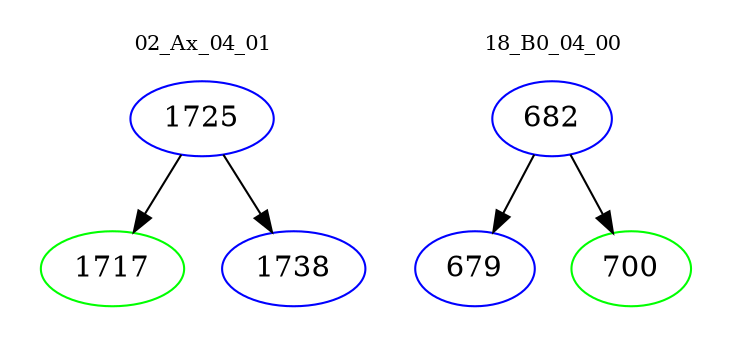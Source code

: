digraph{
subgraph cluster_0 {
color = white
label = "02_Ax_04_01";
fontsize=10;
T0_1725 [label="1725", color="blue"]
T0_1725 -> T0_1717 [color="black"]
T0_1717 [label="1717", color="green"]
T0_1725 -> T0_1738 [color="black"]
T0_1738 [label="1738", color="blue"]
}
subgraph cluster_1 {
color = white
label = "18_B0_04_00";
fontsize=10;
T1_682 [label="682", color="blue"]
T1_682 -> T1_679 [color="black"]
T1_679 [label="679", color="blue"]
T1_682 -> T1_700 [color="black"]
T1_700 [label="700", color="green"]
}
}
